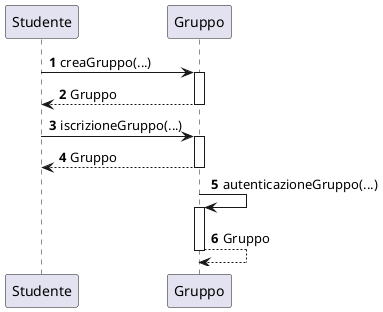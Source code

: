 @startuml
autonumber

Studente -> Gruppo ++: creaGruppo(...)
return Gruppo

Studente -> Gruppo ++: iscrizioneGruppo(...)
return Gruppo

Gruppo -> Gruppo++: autenticazioneGruppo(...)
return Gruppo

@enduml